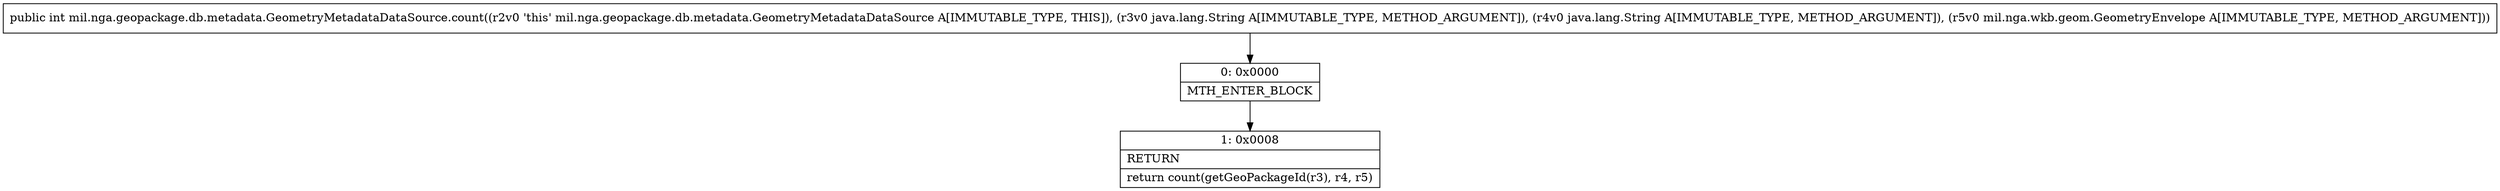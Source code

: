 digraph "CFG formil.nga.geopackage.db.metadata.GeometryMetadataDataSource.count(Ljava\/lang\/String;Ljava\/lang\/String;Lmil\/nga\/wkb\/geom\/GeometryEnvelope;)I" {
Node_0 [shape=record,label="{0\:\ 0x0000|MTH_ENTER_BLOCK\l}"];
Node_1 [shape=record,label="{1\:\ 0x0008|RETURN\l|return count(getGeoPackageId(r3), r4, r5)\l}"];
MethodNode[shape=record,label="{public int mil.nga.geopackage.db.metadata.GeometryMetadataDataSource.count((r2v0 'this' mil.nga.geopackage.db.metadata.GeometryMetadataDataSource A[IMMUTABLE_TYPE, THIS]), (r3v0 java.lang.String A[IMMUTABLE_TYPE, METHOD_ARGUMENT]), (r4v0 java.lang.String A[IMMUTABLE_TYPE, METHOD_ARGUMENT]), (r5v0 mil.nga.wkb.geom.GeometryEnvelope A[IMMUTABLE_TYPE, METHOD_ARGUMENT])) }"];
MethodNode -> Node_0;
Node_0 -> Node_1;
}

